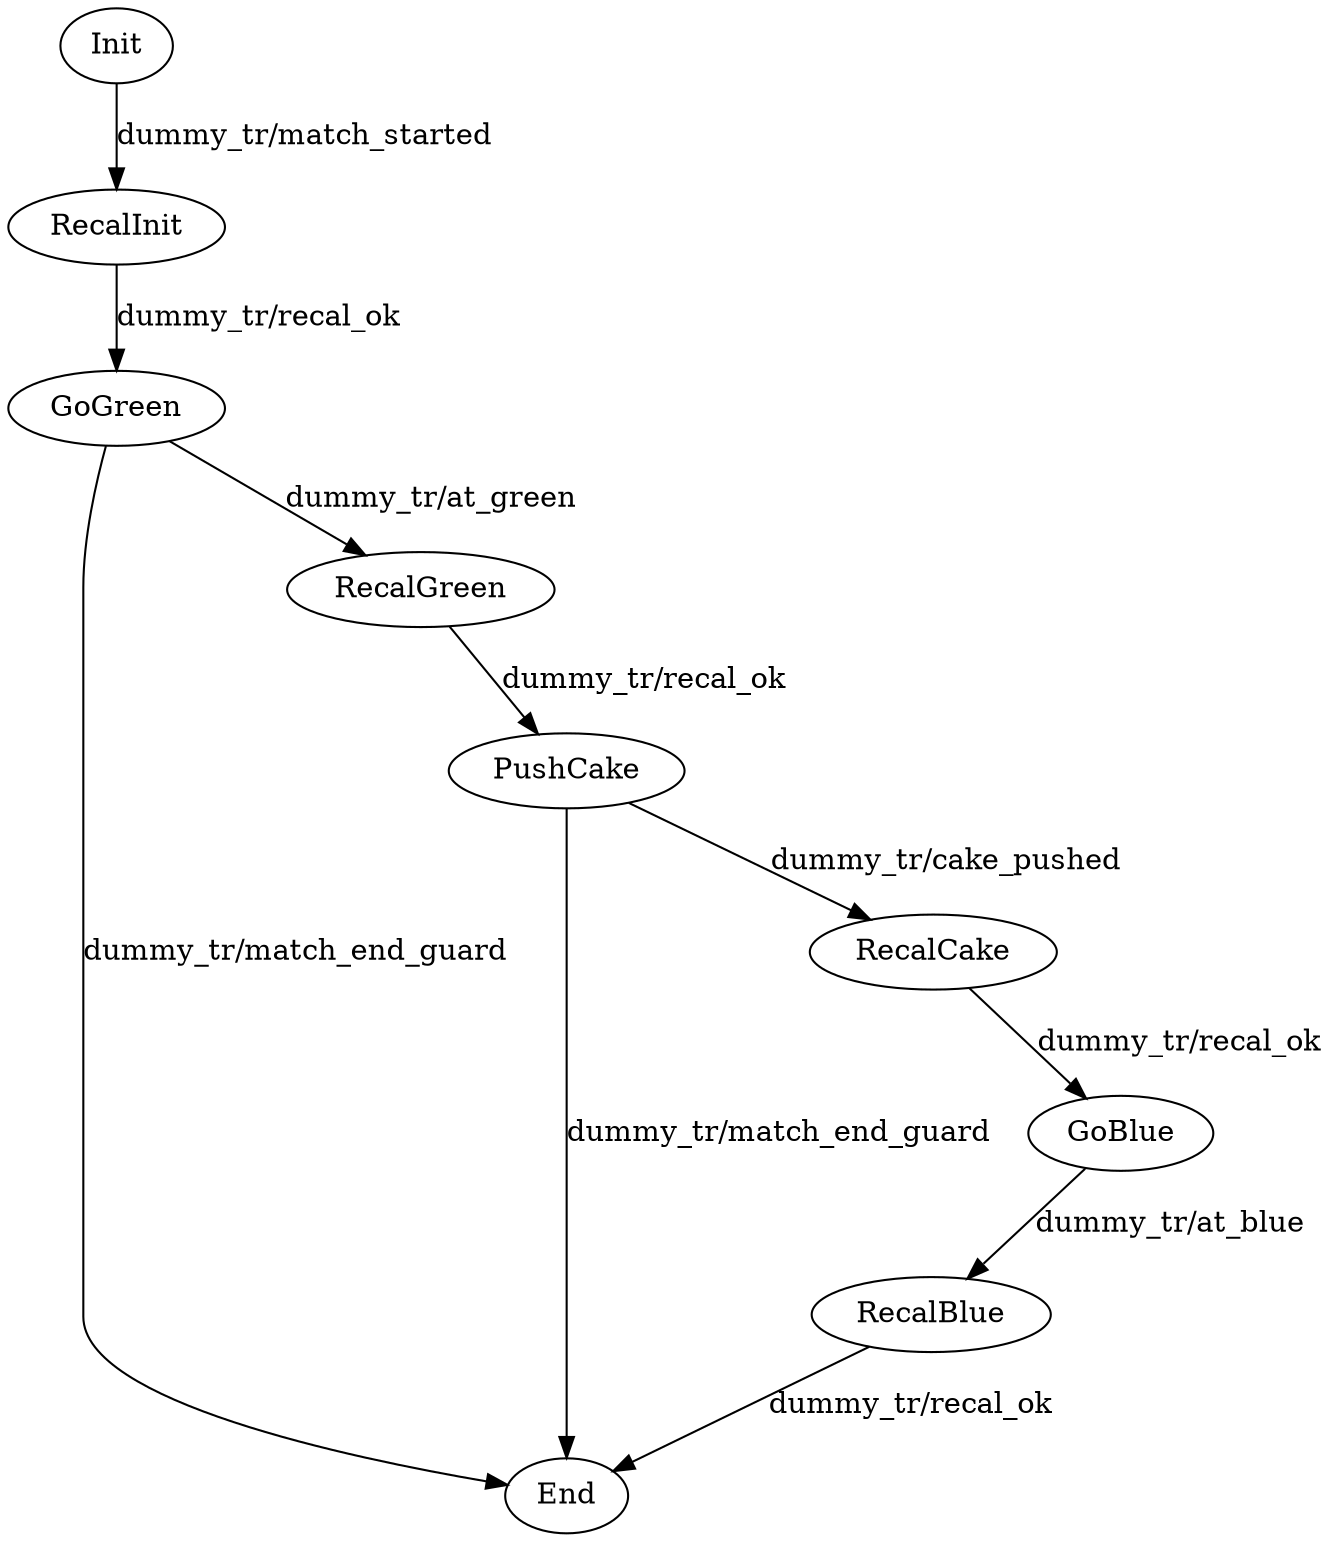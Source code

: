 #init Init
digraph statemachine {
    Init [comment="init_enter/init_leave"]
    End  [comment="end_enter"]
    GoGreen [comment="gogreen_enter"]
    PushCake [comment="pushcake_enter/pushcake_leave"]
    GoBlue  [comment="goblue_enter/goblue_leave"]
    RecalInit [comment="debut_recal"]
    RecalGreen [comment="debut_recal"]
    RecalCake [comment="debut_recal"]
    RecalBlue [comment="debut_recal"]

    Init -> RecalInit [label="dummy_tr/match_started"]
    RecalInit -> GoGreen [label="dummy_tr/recal_ok"]
    GoGreen -> RecalGreen [label="dummy_tr/at_green"]
    RecalGreen -> PushCake [label="dummy_tr/recal_ok"]
    PushCake -> RecalCake [label="dummy_tr/cake_pushed"]
    RecalCake -> GoBlue [label="dummy_tr/recal_ok"]
    GoBlue -> RecalBlue [label="dummy_tr/at_blue"]
    RecalBlue -> End [label="dummy_tr/recal_ok"]
    {GoGreen PushCake} -> End [label="dummy_tr/match_end_guard"]

}
